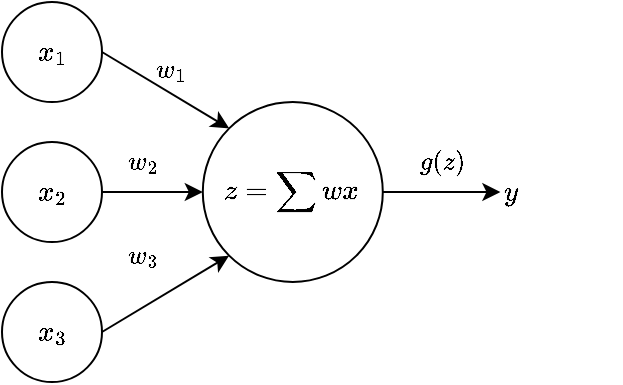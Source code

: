 <mxfile version="24.2.5" type="device">
  <diagram name="Page-1" id="2cundjmMRXRxe0UakePr">
    <mxGraphModel dx="819" dy="482" grid="1" gridSize="10" guides="1" tooltips="1" connect="1" arrows="1" fold="1" page="1" pageScale="1" pageWidth="1169" pageHeight="827" math="1" shadow="0">
      <root>
        <mxCell id="0" />
        <mxCell id="1" parent="0" />
        <mxCell id="t0IHpaSGuEbK-aiLiI49-15" style="edgeStyle=none;rounded=0;orthogonalLoop=1;jettySize=auto;html=1;exitX=1;exitY=0.5;exitDx=0;exitDy=0;entryX=0;entryY=0;entryDx=0;entryDy=0;" edge="1" parent="1" source="t0IHpaSGuEbK-aiLiI49-7" target="t0IHpaSGuEbK-aiLiI49-10">
          <mxGeometry relative="1" as="geometry" />
        </mxCell>
        <mxCell id="t0IHpaSGuEbK-aiLiI49-18" value="$$w_1$$" style="edgeLabel;html=1;align=center;verticalAlign=middle;resizable=0;points=[];labelBackgroundColor=none;" vertex="1" connectable="0" parent="t0IHpaSGuEbK-aiLiI49-15">
          <mxGeometry x="-0.1" y="-2" relative="1" as="geometry">
            <mxPoint x="6" y="-10" as="offset" />
          </mxGeometry>
        </mxCell>
        <mxCell id="t0IHpaSGuEbK-aiLiI49-7" value="$$x_1$$" style="ellipse;whiteSpace=wrap;html=1;" vertex="1" parent="1">
          <mxGeometry x="20" y="10" width="50" height="50" as="geometry" />
        </mxCell>
        <mxCell id="t0IHpaSGuEbK-aiLiI49-17" style="edgeStyle=none;rounded=0;orthogonalLoop=1;jettySize=auto;html=1;exitX=1;exitY=0.5;exitDx=0;exitDy=0;entryX=0;entryY=0.5;entryDx=0;entryDy=0;" edge="1" parent="1" source="t0IHpaSGuEbK-aiLiI49-8" target="t0IHpaSGuEbK-aiLiI49-10">
          <mxGeometry relative="1" as="geometry" />
        </mxCell>
        <mxCell id="t0IHpaSGuEbK-aiLiI49-8" value="$$x_2$$" style="ellipse;whiteSpace=wrap;html=1;" vertex="1" parent="1">
          <mxGeometry x="20" y="80" width="50" height="50" as="geometry" />
        </mxCell>
        <mxCell id="t0IHpaSGuEbK-aiLiI49-16" style="edgeStyle=none;rounded=0;orthogonalLoop=1;jettySize=auto;html=1;exitX=1;exitY=0.5;exitDx=0;exitDy=0;entryX=0;entryY=1;entryDx=0;entryDy=0;" edge="1" parent="1" source="t0IHpaSGuEbK-aiLiI49-9" target="t0IHpaSGuEbK-aiLiI49-10">
          <mxGeometry relative="1" as="geometry" />
        </mxCell>
        <mxCell id="t0IHpaSGuEbK-aiLiI49-9" value="$$x_3$$" style="ellipse;whiteSpace=wrap;html=1;" vertex="1" parent="1">
          <mxGeometry x="20" y="150" width="50" height="50" as="geometry" />
        </mxCell>
        <mxCell id="t0IHpaSGuEbK-aiLiI49-25" style="edgeStyle=none;rounded=0;orthogonalLoop=1;jettySize=auto;html=1;exitX=1;exitY=0.5;exitDx=0;exitDy=0;" edge="1" parent="1" source="t0IHpaSGuEbK-aiLiI49-10" target="t0IHpaSGuEbK-aiLiI49-21">
          <mxGeometry relative="1" as="geometry">
            <mxPoint x="230" y="105" as="sourcePoint" />
          </mxGeometry>
        </mxCell>
        <mxCell id="t0IHpaSGuEbK-aiLiI49-26" value="$$g(z)$$" style="edgeLabel;html=1;align=center;verticalAlign=middle;resizable=0;points=[];labelBackgroundColor=none;" vertex="1" connectable="0" parent="t0IHpaSGuEbK-aiLiI49-25">
          <mxGeometry x="-0.275" y="-3" relative="1" as="geometry">
            <mxPoint x="8" y="-18" as="offset" />
          </mxGeometry>
        </mxCell>
        <mxCell id="t0IHpaSGuEbK-aiLiI49-10" value="$$z = \sum wx$$" style="ellipse;whiteSpace=wrap;html=1;" vertex="1" parent="1">
          <mxGeometry x="120.4" y="60" width="90" height="90" as="geometry" />
        </mxCell>
        <mxCell id="t0IHpaSGuEbK-aiLiI49-19" value="$$w_2$$" style="edgeLabel;html=1;align=center;verticalAlign=middle;resizable=0;points=[];labelBackgroundColor=none;" vertex="1" connectable="0" parent="1">
          <mxGeometry x="110.397" y="59.996" as="geometry">
            <mxPoint x="-21" y="30" as="offset" />
          </mxGeometry>
        </mxCell>
        <mxCell id="t0IHpaSGuEbK-aiLiI49-20" value="$$w_3$$" style="edgeLabel;html=1;align=center;verticalAlign=middle;resizable=0;points=[];labelBackgroundColor=none;" vertex="1" connectable="0" parent="1">
          <mxGeometry x="120.397" y="69.976" as="geometry">
            <mxPoint x="-31" y="67" as="offset" />
          </mxGeometry>
        </mxCell>
        <mxCell id="t0IHpaSGuEbK-aiLiI49-21" value="$$y$$" style="text;html=1;align=left;verticalAlign=middle;resizable=0;points=[];autosize=1;strokeColor=none;fillColor=none;" vertex="1" parent="1">
          <mxGeometry x="269.2" y="90" width="60" height="30" as="geometry" />
        </mxCell>
      </root>
    </mxGraphModel>
  </diagram>
</mxfile>
